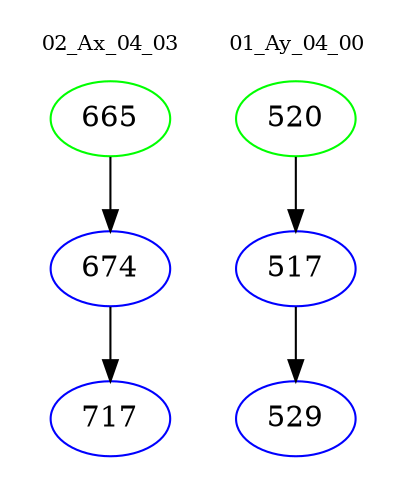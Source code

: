 digraph{
subgraph cluster_0 {
color = white
label = "02_Ax_04_03";
fontsize=10;
T0_665 [label="665", color="green"]
T0_665 -> T0_674 [color="black"]
T0_674 [label="674", color="blue"]
T0_674 -> T0_717 [color="black"]
T0_717 [label="717", color="blue"]
}
subgraph cluster_1 {
color = white
label = "01_Ay_04_00";
fontsize=10;
T1_520 [label="520", color="green"]
T1_520 -> T1_517 [color="black"]
T1_517 [label="517", color="blue"]
T1_517 -> T1_529 [color="black"]
T1_529 [label="529", color="blue"]
}
}
